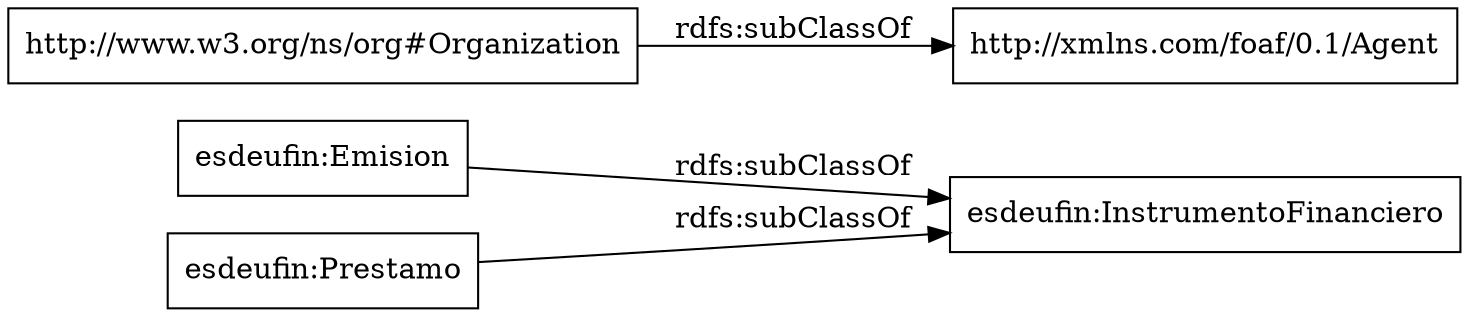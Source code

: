 digraph ar2dtool_diagram { 
rankdir=LR;
size="1000"
node [shape = rectangle, color="black"]; "esdeufin:InstrumentoFinanciero" "http://xmlns.com/foaf/0.1/Agent" "esdeufin:Emision" "esdeufin:Prestamo" "http://www.w3.org/ns/org#Organization" ; /*classes style*/
	"http://www.w3.org/ns/org#Organization" -> "http://xmlns.com/foaf/0.1/Agent" [ label = "rdfs:subClassOf" ];
	"esdeufin:Prestamo" -> "esdeufin:InstrumentoFinanciero" [ label = "rdfs:subClassOf" ];
	"esdeufin:Emision" -> "esdeufin:InstrumentoFinanciero" [ label = "rdfs:subClassOf" ];

}
